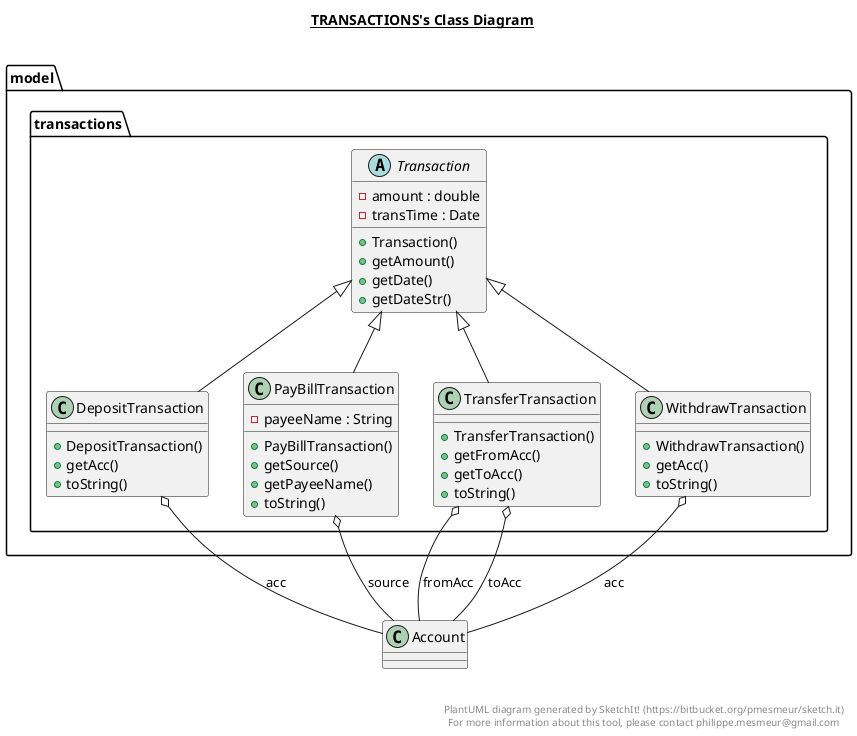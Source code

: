 @startuml

title __TRANSACTIONS's Class Diagram__\n

  package model {
    package model.transactions {
      class DepositTransaction {
          + DepositTransaction()
          + getAcc()
          + toString()
      }
    }
  }
  

  package model {
    package model.transactions {
      class PayBillTransaction {
          - payeeName : String
          + PayBillTransaction()
          + getSource()
          + getPayeeName()
          + toString()
      }
    }
  }
  

  package model {
    package model.transactions {
      abstract class Transaction {
          - amount : double
          - transTime : Date
          + Transaction()
          + getAmount()
          + getDate()
          + getDateStr()
      }
    }
  }
  

  package model {
    package model.transactions {
      class TransferTransaction {
          + TransferTransaction()
          + getFromAcc()
          + getToAcc()
          + toString()
      }
    }
  }
  

  package model {
    package model.transactions {
      class WithdrawTransaction {
          + WithdrawTransaction()
          + getAcc()
          + toString()
      }
    }
  }
  

  DepositTransaction -up-|> Transaction
  DepositTransaction o-- Account : acc
  PayBillTransaction -up-|> Transaction
  PayBillTransaction o-- Account : source
  TransferTransaction -up-|> Transaction
  TransferTransaction o-- Account : fromAcc
  TransferTransaction o-- Account : toAcc
  WithdrawTransaction -up-|> Transaction
  WithdrawTransaction o-- Account : acc


right footer


PlantUML diagram generated by SketchIt! (https://bitbucket.org/pmesmeur/sketch.it)
For more information about this tool, please contact philippe.mesmeur@gmail.com
endfooter

@enduml
